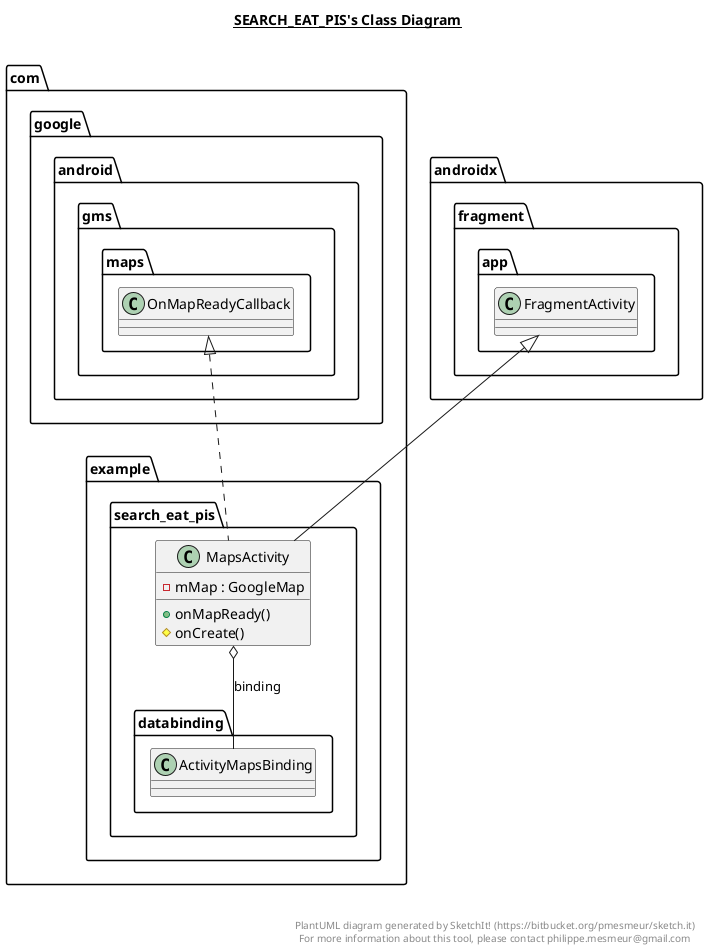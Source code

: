 @startuml

title __SEARCH_EAT_PIS's Class Diagram__\n

  namespace com.example.search_eat_pis {
    class com.example.search_eat_pis.MapsActivity {
        - mMap : GoogleMap
        + onMapReady()
        # onCreate()
    }
  }
  

  com.example.search_eat_pis.MapsActivity .up.|> com.google.android.gms.maps.OnMapReadyCallback
  com.example.search_eat_pis.MapsActivity -up-|> androidx.fragment.app.FragmentActivity
  com.example.search_eat_pis.MapsActivity o-- com.example.search_eat_pis.databinding.ActivityMapsBinding : binding


right footer


PlantUML diagram generated by SketchIt! (https://bitbucket.org/pmesmeur/sketch.it)
For more information about this tool, please contact philippe.mesmeur@gmail.com
endfooter

@enduml
